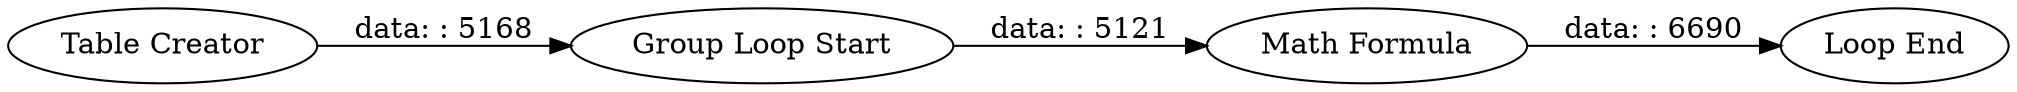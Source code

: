 digraph {
	"2641398517883160171_7" [label="Loop End"]
	"2641398517883160171_4" [label="Table Creator"]
	"2641398517883160171_6" [label="Group Loop Start"]
	"2641398517883160171_5" [label="Math Formula"]
	"2641398517883160171_4" -> "2641398517883160171_6" [label="data: : 5168"]
	"2641398517883160171_5" -> "2641398517883160171_7" [label="data: : 6690"]
	"2641398517883160171_6" -> "2641398517883160171_5" [label="data: : 5121"]
	rankdir=LR
}
